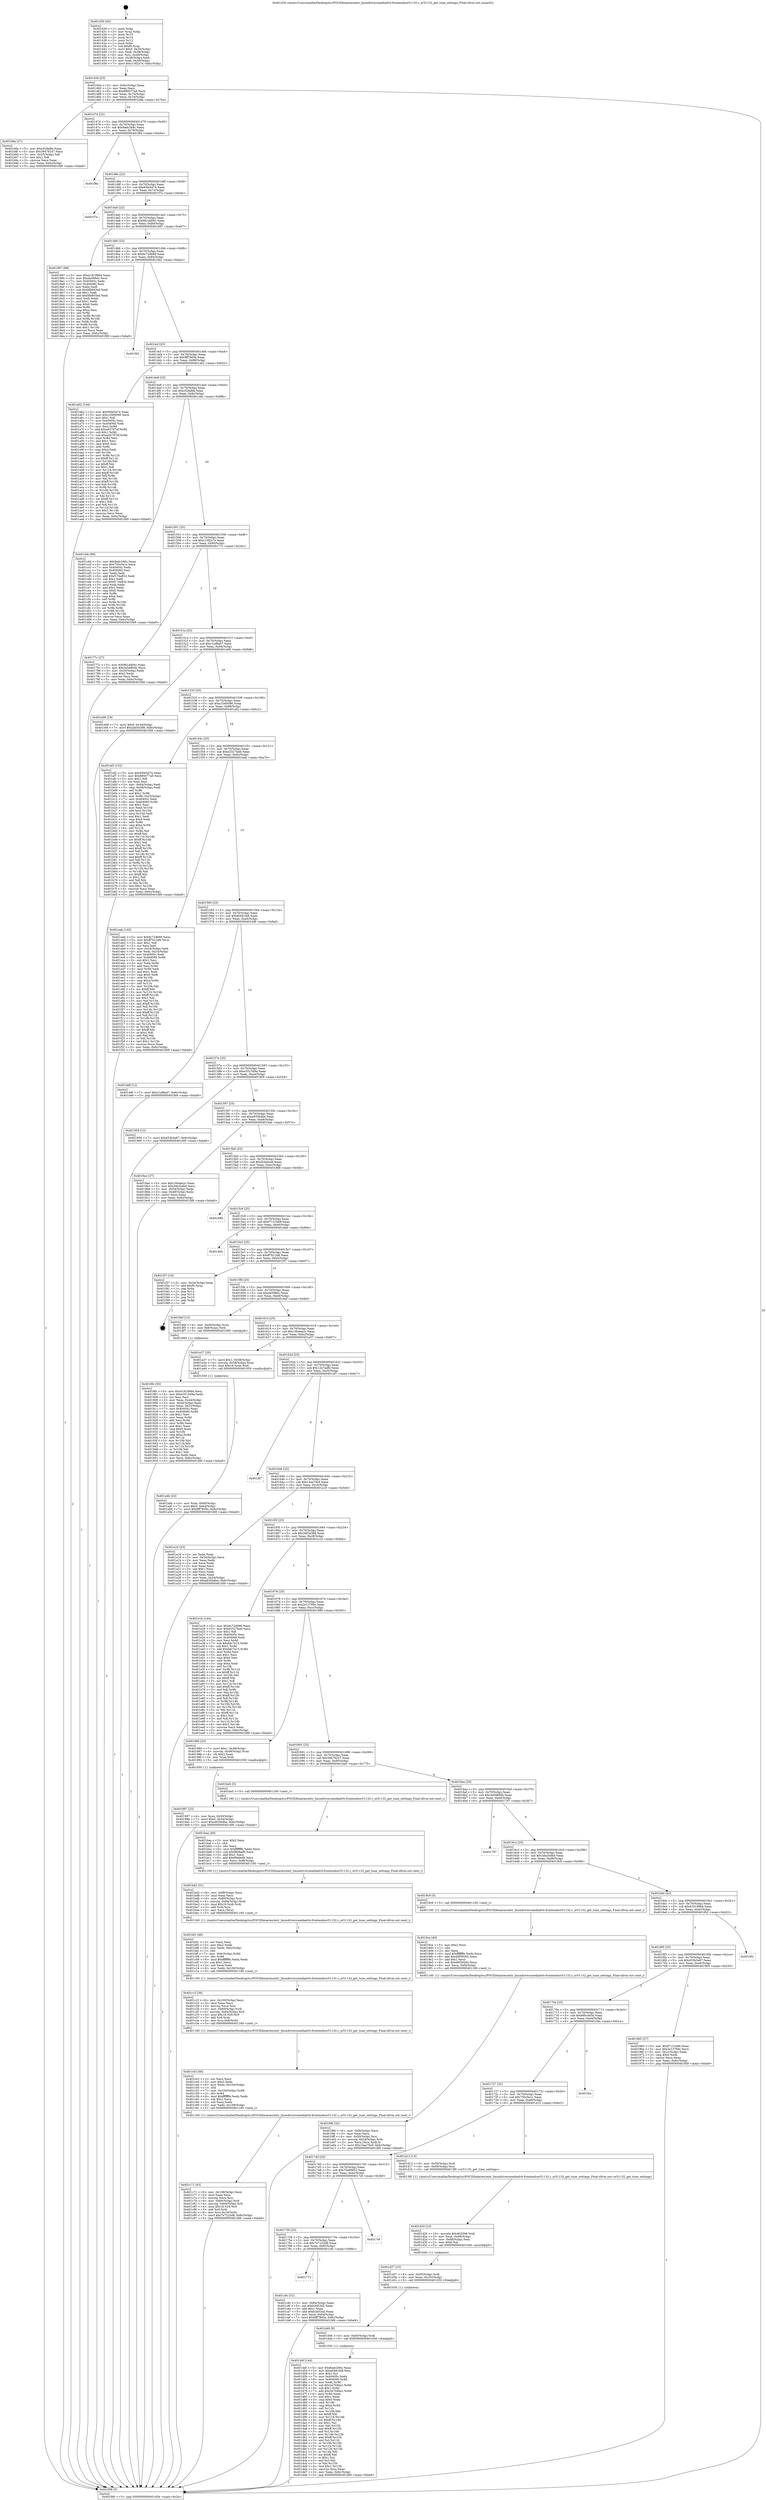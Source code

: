 digraph "0x401430" {
  label = "0x401430 (/mnt/c/Users/mathe/Desktop/tcc/POCII/binaries/extr_linuxdriversmediadvb-frontendsor51132.c_or51132_get_tune_settings_Final-ollvm.out::main(0))"
  labelloc = "t"
  node[shape=record]

  Entry [label="",width=0.3,height=0.3,shape=circle,fillcolor=black,style=filled]
  "0x40145d" [label="{
     0x40145d [23]\l
     | [instrs]\l
     &nbsp;&nbsp;0x40145d \<+3\>: mov -0x6c(%rbp),%eax\l
     &nbsp;&nbsp;0x401460 \<+2\>: mov %eax,%ecx\l
     &nbsp;&nbsp;0x401462 \<+6\>: sub $0x880077a9,%ecx\l
     &nbsp;&nbsp;0x401468 \<+3\>: mov %eax,-0x70(%rbp)\l
     &nbsp;&nbsp;0x40146b \<+3\>: mov %ecx,-0x74(%rbp)\l
     &nbsp;&nbsp;0x40146e \<+6\>: je 0000000000401b8a \<main+0x75a\>\l
  }"]
  "0x401b8a" [label="{
     0x401b8a [27]\l
     | [instrs]\l
     &nbsp;&nbsp;0x401b8a \<+5\>: mov $0xc02fa8fa,%eax\l
     &nbsp;&nbsp;0x401b8f \<+5\>: mov $0x39478247,%ecx\l
     &nbsp;&nbsp;0x401b94 \<+3\>: mov -0x25(%rbp),%dl\l
     &nbsp;&nbsp;0x401b97 \<+3\>: test $0x1,%dl\l
     &nbsp;&nbsp;0x401b9a \<+3\>: cmovne %ecx,%eax\l
     &nbsp;&nbsp;0x401b9d \<+3\>: mov %eax,-0x6c(%rbp)\l
     &nbsp;&nbsp;0x401ba0 \<+5\>: jmp 0000000000401fd9 \<main+0xba9\>\l
  }"]
  "0x401474" [label="{
     0x401474 [22]\l
     | [instrs]\l
     &nbsp;&nbsp;0x401474 \<+5\>: jmp 0000000000401479 \<main+0x49\>\l
     &nbsp;&nbsp;0x401479 \<+3\>: mov -0x70(%rbp),%eax\l
     &nbsp;&nbsp;0x40147c \<+5\>: sub $0x8adc266c,%eax\l
     &nbsp;&nbsp;0x401481 \<+3\>: mov %eax,-0x78(%rbp)\l
     &nbsp;&nbsp;0x401484 \<+6\>: je 0000000000401f8a \<main+0xb5a\>\l
  }"]
  Exit [label="",width=0.3,height=0.3,shape=circle,fillcolor=black,style=filled,peripheries=2]
  "0x401f8a" [label="{
     0x401f8a\l
  }", style=dashed]
  "0x40148a" [label="{
     0x40148a [22]\l
     | [instrs]\l
     &nbsp;&nbsp;0x40148a \<+5\>: jmp 000000000040148f \<main+0x5f\>\l
     &nbsp;&nbsp;0x40148f \<+3\>: mov -0x70(%rbp),%eax\l
     &nbsp;&nbsp;0x401492 \<+5\>: sub $0x95fe5d74,%eax\l
     &nbsp;&nbsp;0x401497 \<+3\>: mov %eax,-0x7c(%rbp)\l
     &nbsp;&nbsp;0x40149a \<+6\>: je 0000000000401f7e \<main+0xb4e\>\l
  }"]
  "0x401d4f" [label="{
     0x401d4f [144]\l
     | [instrs]\l
     &nbsp;&nbsp;0x401d4f \<+5\>: mov $0x8adc266c,%eax\l
     &nbsp;&nbsp;0x401d54 \<+5\>: mov $0xe0481fe8,%esi\l
     &nbsp;&nbsp;0x401d59 \<+2\>: mov $0x1,%cl\l
     &nbsp;&nbsp;0x401d5b \<+7\>: mov 0x40405c,%edx\l
     &nbsp;&nbsp;0x401d62 \<+8\>: mov 0x404060,%r8d\l
     &nbsp;&nbsp;0x401d6a \<+3\>: mov %edx,%r9d\l
     &nbsp;&nbsp;0x401d6d \<+7\>: sub $0x3a7046a1,%r9d\l
     &nbsp;&nbsp;0x401d74 \<+4\>: sub $0x1,%r9d\l
     &nbsp;&nbsp;0x401d78 \<+7\>: add $0x3a7046a1,%r9d\l
     &nbsp;&nbsp;0x401d7f \<+4\>: imul %r9d,%edx\l
     &nbsp;&nbsp;0x401d83 \<+3\>: and $0x1,%edx\l
     &nbsp;&nbsp;0x401d86 \<+3\>: cmp $0x0,%edx\l
     &nbsp;&nbsp;0x401d89 \<+4\>: sete %r10b\l
     &nbsp;&nbsp;0x401d8d \<+4\>: cmp $0xa,%r8d\l
     &nbsp;&nbsp;0x401d91 \<+4\>: setl %r11b\l
     &nbsp;&nbsp;0x401d95 \<+3\>: mov %r10b,%bl\l
     &nbsp;&nbsp;0x401d98 \<+3\>: xor $0xff,%bl\l
     &nbsp;&nbsp;0x401d9b \<+3\>: mov %r11b,%r14b\l
     &nbsp;&nbsp;0x401d9e \<+4\>: xor $0xff,%r14b\l
     &nbsp;&nbsp;0x401da2 \<+3\>: xor $0x1,%cl\l
     &nbsp;&nbsp;0x401da5 \<+3\>: mov %bl,%r15b\l
     &nbsp;&nbsp;0x401da8 \<+4\>: and $0xff,%r15b\l
     &nbsp;&nbsp;0x401dac \<+3\>: and %cl,%r10b\l
     &nbsp;&nbsp;0x401daf \<+3\>: mov %r14b,%r12b\l
     &nbsp;&nbsp;0x401db2 \<+4\>: and $0xff,%r12b\l
     &nbsp;&nbsp;0x401db6 \<+3\>: and %cl,%r11b\l
     &nbsp;&nbsp;0x401db9 \<+3\>: or %r10b,%r15b\l
     &nbsp;&nbsp;0x401dbc \<+3\>: or %r11b,%r12b\l
     &nbsp;&nbsp;0x401dbf \<+3\>: xor %r12b,%r15b\l
     &nbsp;&nbsp;0x401dc2 \<+3\>: or %r14b,%bl\l
     &nbsp;&nbsp;0x401dc5 \<+3\>: xor $0xff,%bl\l
     &nbsp;&nbsp;0x401dc8 \<+3\>: or $0x1,%cl\l
     &nbsp;&nbsp;0x401dcb \<+2\>: and %cl,%bl\l
     &nbsp;&nbsp;0x401dcd \<+3\>: or %bl,%r15b\l
     &nbsp;&nbsp;0x401dd0 \<+4\>: test $0x1,%r15b\l
     &nbsp;&nbsp;0x401dd4 \<+3\>: cmovne %esi,%eax\l
     &nbsp;&nbsp;0x401dd7 \<+3\>: mov %eax,-0x6c(%rbp)\l
     &nbsp;&nbsp;0x401dda \<+5\>: jmp 0000000000401fd9 \<main+0xba9\>\l
  }"]
  "0x401f7e" [label="{
     0x401f7e\l
  }", style=dashed]
  "0x4014a0" [label="{
     0x4014a0 [22]\l
     | [instrs]\l
     &nbsp;&nbsp;0x4014a0 \<+5\>: jmp 00000000004014a5 \<main+0x75\>\l
     &nbsp;&nbsp;0x4014a5 \<+3\>: mov -0x70(%rbp),%eax\l
     &nbsp;&nbsp;0x4014a8 \<+5\>: sub $0x981dd00c,%eax\l
     &nbsp;&nbsp;0x4014ad \<+3\>: mov %eax,-0x80(%rbp)\l
     &nbsp;&nbsp;0x4014b0 \<+6\>: je 0000000000401897 \<main+0x467\>\l
  }"]
  "0x401d46" [label="{
     0x401d46 [9]\l
     | [instrs]\l
     &nbsp;&nbsp;0x401d46 \<+4\>: mov -0x60(%rbp),%rdi\l
     &nbsp;&nbsp;0x401d4a \<+5\>: call 0000000000401030 \<free@plt\>\l
     | [calls]\l
     &nbsp;&nbsp;0x401030 \{1\} (unknown)\l
  }"]
  "0x401897" [label="{
     0x401897 [88]\l
     | [instrs]\l
     &nbsp;&nbsp;0x401897 \<+5\>: mov $0x419199d4,%eax\l
     &nbsp;&nbsp;0x40189c \<+5\>: mov $0xda598dc,%ecx\l
     &nbsp;&nbsp;0x4018a1 \<+7\>: mov 0x40405c,%edx\l
     &nbsp;&nbsp;0x4018a8 \<+7\>: mov 0x404060,%esi\l
     &nbsp;&nbsp;0x4018af \<+2\>: mov %edx,%edi\l
     &nbsp;&nbsp;0x4018b1 \<+6\>: sub $0xfdb603ad,%edi\l
     &nbsp;&nbsp;0x4018b7 \<+3\>: sub $0x1,%edi\l
     &nbsp;&nbsp;0x4018ba \<+6\>: add $0xfdb603ad,%edi\l
     &nbsp;&nbsp;0x4018c0 \<+3\>: imul %edi,%edx\l
     &nbsp;&nbsp;0x4018c3 \<+3\>: and $0x1,%edx\l
     &nbsp;&nbsp;0x4018c6 \<+3\>: cmp $0x0,%edx\l
     &nbsp;&nbsp;0x4018c9 \<+4\>: sete %r8b\l
     &nbsp;&nbsp;0x4018cd \<+3\>: cmp $0xa,%esi\l
     &nbsp;&nbsp;0x4018d0 \<+4\>: setl %r9b\l
     &nbsp;&nbsp;0x4018d4 \<+3\>: mov %r8b,%r10b\l
     &nbsp;&nbsp;0x4018d7 \<+3\>: and %r9b,%r10b\l
     &nbsp;&nbsp;0x4018da \<+3\>: xor %r9b,%r8b\l
     &nbsp;&nbsp;0x4018dd \<+3\>: or %r8b,%r10b\l
     &nbsp;&nbsp;0x4018e0 \<+4\>: test $0x1,%r10b\l
     &nbsp;&nbsp;0x4018e4 \<+3\>: cmovne %ecx,%eax\l
     &nbsp;&nbsp;0x4018e7 \<+3\>: mov %eax,-0x6c(%rbp)\l
     &nbsp;&nbsp;0x4018ea \<+5\>: jmp 0000000000401fd9 \<main+0xba9\>\l
  }"]
  "0x4014b6" [label="{
     0x4014b6 [25]\l
     | [instrs]\l
     &nbsp;&nbsp;0x4014b6 \<+5\>: jmp 00000000004014bb \<main+0x8b\>\l
     &nbsp;&nbsp;0x4014bb \<+3\>: mov -0x70(%rbp),%eax\l
     &nbsp;&nbsp;0x4014be \<+5\>: sub $0x9c72d668,%eax\l
     &nbsp;&nbsp;0x4014c3 \<+6\>: mov %eax,-0x84(%rbp)\l
     &nbsp;&nbsp;0x4014c9 \<+6\>: je 0000000000401fd2 \<main+0xba2\>\l
  }"]
  "0x401d37" [label="{
     0x401d37 [15]\l
     | [instrs]\l
     &nbsp;&nbsp;0x401d37 \<+4\>: mov -0x50(%rbp),%rdi\l
     &nbsp;&nbsp;0x401d3b \<+6\>: mov %eax,-0x10c(%rbp)\l
     &nbsp;&nbsp;0x401d41 \<+5\>: call 0000000000401030 \<free@plt\>\l
     | [calls]\l
     &nbsp;&nbsp;0x401030 \{1\} (unknown)\l
  }"]
  "0x401fd2" [label="{
     0x401fd2\l
  }", style=dashed]
  "0x4014cf" [label="{
     0x4014cf [25]\l
     | [instrs]\l
     &nbsp;&nbsp;0x4014cf \<+5\>: jmp 00000000004014d4 \<main+0xa4\>\l
     &nbsp;&nbsp;0x4014d4 \<+3\>: mov -0x70(%rbp),%eax\l
     &nbsp;&nbsp;0x4014d7 \<+5\>: sub $0x9ff7805e,%eax\l
     &nbsp;&nbsp;0x4014dc \<+6\>: mov %eax,-0x88(%rbp)\l
     &nbsp;&nbsp;0x4014e2 \<+6\>: je 0000000000401a62 \<main+0x632\>\l
  }"]
  "0x401d20" [label="{
     0x401d20 [23]\l
     | [instrs]\l
     &nbsp;&nbsp;0x401d20 \<+10\>: movabs $0x4020b6,%rdi\l
     &nbsp;&nbsp;0x401d2a \<+3\>: mov %eax,-0x68(%rbp)\l
     &nbsp;&nbsp;0x401d2d \<+3\>: mov -0x68(%rbp),%esi\l
     &nbsp;&nbsp;0x401d30 \<+2\>: mov $0x0,%al\l
     &nbsp;&nbsp;0x401d32 \<+5\>: call 0000000000401040 \<printf@plt\>\l
     | [calls]\l
     &nbsp;&nbsp;0x401040 \{1\} (unknown)\l
  }"]
  "0x401a62" [label="{
     0x401a62 [144]\l
     | [instrs]\l
     &nbsp;&nbsp;0x401a62 \<+5\>: mov $0x95fe5d74,%eax\l
     &nbsp;&nbsp;0x401a67 \<+5\>: mov $0xc3360090,%ecx\l
     &nbsp;&nbsp;0x401a6c \<+2\>: mov $0x1,%dl\l
     &nbsp;&nbsp;0x401a6e \<+7\>: mov 0x40405c,%esi\l
     &nbsp;&nbsp;0x401a75 \<+7\>: mov 0x404060,%edi\l
     &nbsp;&nbsp;0x401a7c \<+3\>: mov %esi,%r8d\l
     &nbsp;&nbsp;0x401a7f \<+7\>: add $0xa45797ef,%r8d\l
     &nbsp;&nbsp;0x401a86 \<+4\>: sub $0x1,%r8d\l
     &nbsp;&nbsp;0x401a8a \<+7\>: sub $0xa45797ef,%r8d\l
     &nbsp;&nbsp;0x401a91 \<+4\>: imul %r8d,%esi\l
     &nbsp;&nbsp;0x401a95 \<+3\>: and $0x1,%esi\l
     &nbsp;&nbsp;0x401a98 \<+3\>: cmp $0x0,%esi\l
     &nbsp;&nbsp;0x401a9b \<+4\>: sete %r9b\l
     &nbsp;&nbsp;0x401a9f \<+3\>: cmp $0xa,%edi\l
     &nbsp;&nbsp;0x401aa2 \<+4\>: setl %r10b\l
     &nbsp;&nbsp;0x401aa6 \<+3\>: mov %r9b,%r11b\l
     &nbsp;&nbsp;0x401aa9 \<+4\>: xor $0xff,%r11b\l
     &nbsp;&nbsp;0x401aad \<+3\>: mov %r10b,%bl\l
     &nbsp;&nbsp;0x401ab0 \<+3\>: xor $0xff,%bl\l
     &nbsp;&nbsp;0x401ab3 \<+3\>: xor $0x1,%dl\l
     &nbsp;&nbsp;0x401ab6 \<+3\>: mov %r11b,%r14b\l
     &nbsp;&nbsp;0x401ab9 \<+4\>: and $0xff,%r14b\l
     &nbsp;&nbsp;0x401abd \<+3\>: and %dl,%r9b\l
     &nbsp;&nbsp;0x401ac0 \<+3\>: mov %bl,%r15b\l
     &nbsp;&nbsp;0x401ac3 \<+4\>: and $0xff,%r15b\l
     &nbsp;&nbsp;0x401ac7 \<+3\>: and %dl,%r10b\l
     &nbsp;&nbsp;0x401aca \<+3\>: or %r9b,%r14b\l
     &nbsp;&nbsp;0x401acd \<+3\>: or %r10b,%r15b\l
     &nbsp;&nbsp;0x401ad0 \<+3\>: xor %r15b,%r14b\l
     &nbsp;&nbsp;0x401ad3 \<+3\>: or %bl,%r11b\l
     &nbsp;&nbsp;0x401ad6 \<+4\>: xor $0xff,%r11b\l
     &nbsp;&nbsp;0x401ada \<+3\>: or $0x1,%dl\l
     &nbsp;&nbsp;0x401add \<+3\>: and %dl,%r11b\l
     &nbsp;&nbsp;0x401ae0 \<+3\>: or %r11b,%r14b\l
     &nbsp;&nbsp;0x401ae3 \<+4\>: test $0x1,%r14b\l
     &nbsp;&nbsp;0x401ae7 \<+3\>: cmovne %ecx,%eax\l
     &nbsp;&nbsp;0x401aea \<+3\>: mov %eax,-0x6c(%rbp)\l
     &nbsp;&nbsp;0x401aed \<+5\>: jmp 0000000000401fd9 \<main+0xba9\>\l
  }"]
  "0x4014e8" [label="{
     0x4014e8 [25]\l
     | [instrs]\l
     &nbsp;&nbsp;0x4014e8 \<+5\>: jmp 00000000004014ed \<main+0xbd\>\l
     &nbsp;&nbsp;0x4014ed \<+3\>: mov -0x70(%rbp),%eax\l
     &nbsp;&nbsp;0x4014f0 \<+5\>: sub $0xc02fa8fa,%eax\l
     &nbsp;&nbsp;0x4014f5 \<+6\>: mov %eax,-0x8c(%rbp)\l
     &nbsp;&nbsp;0x4014fb \<+6\>: je 0000000000401cbb \<main+0x88b\>\l
  }"]
  "0x401772" [label="{
     0x401772\l
  }", style=dashed]
  "0x401cbb" [label="{
     0x401cbb [88]\l
     | [instrs]\l
     &nbsp;&nbsp;0x401cbb \<+5\>: mov $0x8adc266c,%eax\l
     &nbsp;&nbsp;0x401cc0 \<+5\>: mov $0x750c0a1c,%ecx\l
     &nbsp;&nbsp;0x401cc5 \<+7\>: mov 0x40405c,%edx\l
     &nbsp;&nbsp;0x401ccc \<+7\>: mov 0x404060,%esi\l
     &nbsp;&nbsp;0x401cd3 \<+2\>: mov %edx,%edi\l
     &nbsp;&nbsp;0x401cd5 \<+6\>: add $0xf174a832,%edi\l
     &nbsp;&nbsp;0x401cdb \<+3\>: sub $0x1,%edi\l
     &nbsp;&nbsp;0x401cde \<+6\>: sub $0xf174a832,%edi\l
     &nbsp;&nbsp;0x401ce4 \<+3\>: imul %edi,%edx\l
     &nbsp;&nbsp;0x401ce7 \<+3\>: and $0x1,%edx\l
     &nbsp;&nbsp;0x401cea \<+3\>: cmp $0x0,%edx\l
     &nbsp;&nbsp;0x401ced \<+4\>: sete %r8b\l
     &nbsp;&nbsp;0x401cf1 \<+3\>: cmp $0xa,%esi\l
     &nbsp;&nbsp;0x401cf4 \<+4\>: setl %r9b\l
     &nbsp;&nbsp;0x401cf8 \<+3\>: mov %r8b,%r10b\l
     &nbsp;&nbsp;0x401cfb \<+3\>: and %r9b,%r10b\l
     &nbsp;&nbsp;0x401cfe \<+3\>: xor %r9b,%r8b\l
     &nbsp;&nbsp;0x401d01 \<+3\>: or %r8b,%r10b\l
     &nbsp;&nbsp;0x401d04 \<+4\>: test $0x1,%r10b\l
     &nbsp;&nbsp;0x401d08 \<+3\>: cmovne %ecx,%eax\l
     &nbsp;&nbsp;0x401d0b \<+3\>: mov %eax,-0x6c(%rbp)\l
     &nbsp;&nbsp;0x401d0e \<+5\>: jmp 0000000000401fd9 \<main+0xba9\>\l
  }"]
  "0x401501" [label="{
     0x401501 [25]\l
     | [instrs]\l
     &nbsp;&nbsp;0x401501 \<+5\>: jmp 0000000000401506 \<main+0xd6\>\l
     &nbsp;&nbsp;0x401506 \<+3\>: mov -0x70(%rbp),%eax\l
     &nbsp;&nbsp;0x401509 \<+5\>: sub $0xc10f2a7e,%eax\l
     &nbsp;&nbsp;0x40150e \<+6\>: mov %eax,-0x90(%rbp)\l
     &nbsp;&nbsp;0x401514 \<+6\>: je 000000000040177c \<main+0x34c\>\l
  }"]
  "0x401c9c" [label="{
     0x401c9c [31]\l
     | [instrs]\l
     &nbsp;&nbsp;0x401c9c \<+3\>: mov -0x64(%rbp),%eax\l
     &nbsp;&nbsp;0x401c9f \<+5\>: sub $0xb3d53d2,%eax\l
     &nbsp;&nbsp;0x401ca4 \<+3\>: add $0x1,%eax\l
     &nbsp;&nbsp;0x401ca7 \<+5\>: add $0xb3d53d2,%eax\l
     &nbsp;&nbsp;0x401cac \<+3\>: mov %eax,-0x64(%rbp)\l
     &nbsp;&nbsp;0x401caf \<+7\>: movl $0x9ff7805e,-0x6c(%rbp)\l
     &nbsp;&nbsp;0x401cb6 \<+5\>: jmp 0000000000401fd9 \<main+0xba9\>\l
  }"]
  "0x40177c" [label="{
     0x40177c [27]\l
     | [instrs]\l
     &nbsp;&nbsp;0x40177c \<+5\>: mov $0x981dd00c,%eax\l
     &nbsp;&nbsp;0x401781 \<+5\>: mov $0x3a54864b,%ecx\l
     &nbsp;&nbsp;0x401786 \<+3\>: mov -0x30(%rbp),%edx\l
     &nbsp;&nbsp;0x401789 \<+3\>: cmp $0x2,%edx\l
     &nbsp;&nbsp;0x40178c \<+3\>: cmovne %ecx,%eax\l
     &nbsp;&nbsp;0x40178f \<+3\>: mov %eax,-0x6c(%rbp)\l
     &nbsp;&nbsp;0x401792 \<+5\>: jmp 0000000000401fd9 \<main+0xba9\>\l
  }"]
  "0x40151a" [label="{
     0x40151a [25]\l
     | [instrs]\l
     &nbsp;&nbsp;0x40151a \<+5\>: jmp 000000000040151f \<main+0xef\>\l
     &nbsp;&nbsp;0x40151f \<+3\>: mov -0x70(%rbp),%eax\l
     &nbsp;&nbsp;0x401522 \<+5\>: sub $0xc1af8ad7,%eax\l
     &nbsp;&nbsp;0x401527 \<+6\>: mov %eax,-0x94(%rbp)\l
     &nbsp;&nbsp;0x40152d \<+6\>: je 0000000000401e08 \<main+0x9d8\>\l
  }"]
  "0x401fd9" [label="{
     0x401fd9 [5]\l
     | [instrs]\l
     &nbsp;&nbsp;0x401fd9 \<+5\>: jmp 000000000040145d \<main+0x2d\>\l
  }"]
  "0x401430" [label="{
     0x401430 [45]\l
     | [instrs]\l
     &nbsp;&nbsp;0x401430 \<+1\>: push %rbp\l
     &nbsp;&nbsp;0x401431 \<+3\>: mov %rsp,%rbp\l
     &nbsp;&nbsp;0x401434 \<+2\>: push %r15\l
     &nbsp;&nbsp;0x401436 \<+2\>: push %r14\l
     &nbsp;&nbsp;0x401438 \<+2\>: push %r12\l
     &nbsp;&nbsp;0x40143a \<+1\>: push %rbx\l
     &nbsp;&nbsp;0x40143b \<+7\>: sub $0xf0,%rsp\l
     &nbsp;&nbsp;0x401442 \<+7\>: movl $0x0,-0x34(%rbp)\l
     &nbsp;&nbsp;0x401449 \<+3\>: mov %edi,-0x38(%rbp)\l
     &nbsp;&nbsp;0x40144c \<+4\>: mov %rsi,-0x40(%rbp)\l
     &nbsp;&nbsp;0x401450 \<+3\>: mov -0x38(%rbp),%edi\l
     &nbsp;&nbsp;0x401453 \<+3\>: mov %edi,-0x30(%rbp)\l
     &nbsp;&nbsp;0x401456 \<+7\>: movl $0xc10f2a7e,-0x6c(%rbp)\l
  }"]
  "0x401759" [label="{
     0x401759 [25]\l
     | [instrs]\l
     &nbsp;&nbsp;0x401759 \<+5\>: jmp 000000000040175e \<main+0x32e\>\l
     &nbsp;&nbsp;0x40175e \<+3\>: mov -0x70(%rbp),%eax\l
     &nbsp;&nbsp;0x401761 \<+5\>: sub $0x7e7223d8,%eax\l
     &nbsp;&nbsp;0x401766 \<+6\>: mov %eax,-0xf0(%rbp)\l
     &nbsp;&nbsp;0x40176c \<+6\>: je 0000000000401c9c \<main+0x86c\>\l
  }"]
  "0x401e08" [label="{
     0x401e08 [19]\l
     | [instrs]\l
     &nbsp;&nbsp;0x401e08 \<+7\>: movl $0x0,-0x34(%rbp)\l
     &nbsp;&nbsp;0x401e0f \<+7\>: movl $0x2bf34388,-0x6c(%rbp)\l
     &nbsp;&nbsp;0x401e16 \<+5\>: jmp 0000000000401fd9 \<main+0xba9\>\l
  }"]
  "0x401533" [label="{
     0x401533 [25]\l
     | [instrs]\l
     &nbsp;&nbsp;0x401533 \<+5\>: jmp 0000000000401538 \<main+0x108\>\l
     &nbsp;&nbsp;0x401538 \<+3\>: mov -0x70(%rbp),%eax\l
     &nbsp;&nbsp;0x40153b \<+5\>: sub $0xc3360090,%eax\l
     &nbsp;&nbsp;0x401540 \<+6\>: mov %eax,-0x98(%rbp)\l
     &nbsp;&nbsp;0x401546 \<+6\>: je 0000000000401af2 \<main+0x6c2\>\l
  }"]
  "0x4017ef" [label="{
     0x4017ef\l
  }", style=dashed]
  "0x401af2" [label="{
     0x401af2 [152]\l
     | [instrs]\l
     &nbsp;&nbsp;0x401af2 \<+5\>: mov $0x95fe5d74,%eax\l
     &nbsp;&nbsp;0x401af7 \<+5\>: mov $0x880077a9,%ecx\l
     &nbsp;&nbsp;0x401afc \<+2\>: mov $0x1,%dl\l
     &nbsp;&nbsp;0x401afe \<+2\>: xor %esi,%esi\l
     &nbsp;&nbsp;0x401b00 \<+3\>: mov -0x64(%rbp),%edi\l
     &nbsp;&nbsp;0x401b03 \<+3\>: cmp -0x58(%rbp),%edi\l
     &nbsp;&nbsp;0x401b06 \<+4\>: setl %r8b\l
     &nbsp;&nbsp;0x401b0a \<+4\>: and $0x1,%r8b\l
     &nbsp;&nbsp;0x401b0e \<+4\>: mov %r8b,-0x25(%rbp)\l
     &nbsp;&nbsp;0x401b12 \<+7\>: mov 0x40405c,%edi\l
     &nbsp;&nbsp;0x401b19 \<+8\>: mov 0x404060,%r9d\l
     &nbsp;&nbsp;0x401b21 \<+3\>: sub $0x1,%esi\l
     &nbsp;&nbsp;0x401b24 \<+3\>: mov %edi,%r10d\l
     &nbsp;&nbsp;0x401b27 \<+3\>: add %esi,%r10d\l
     &nbsp;&nbsp;0x401b2a \<+4\>: imul %r10d,%edi\l
     &nbsp;&nbsp;0x401b2e \<+3\>: and $0x1,%edi\l
     &nbsp;&nbsp;0x401b31 \<+3\>: cmp $0x0,%edi\l
     &nbsp;&nbsp;0x401b34 \<+4\>: sete %r8b\l
     &nbsp;&nbsp;0x401b38 \<+4\>: cmp $0xa,%r9d\l
     &nbsp;&nbsp;0x401b3c \<+4\>: setl %r11b\l
     &nbsp;&nbsp;0x401b40 \<+3\>: mov %r8b,%bl\l
     &nbsp;&nbsp;0x401b43 \<+3\>: xor $0xff,%bl\l
     &nbsp;&nbsp;0x401b46 \<+3\>: mov %r11b,%r14b\l
     &nbsp;&nbsp;0x401b49 \<+4\>: xor $0xff,%r14b\l
     &nbsp;&nbsp;0x401b4d \<+3\>: xor $0x1,%dl\l
     &nbsp;&nbsp;0x401b50 \<+3\>: mov %bl,%r15b\l
     &nbsp;&nbsp;0x401b53 \<+4\>: and $0xff,%r15b\l
     &nbsp;&nbsp;0x401b57 \<+3\>: and %dl,%r8b\l
     &nbsp;&nbsp;0x401b5a \<+3\>: mov %r14b,%r12b\l
     &nbsp;&nbsp;0x401b5d \<+4\>: and $0xff,%r12b\l
     &nbsp;&nbsp;0x401b61 \<+3\>: and %dl,%r11b\l
     &nbsp;&nbsp;0x401b64 \<+3\>: or %r8b,%r15b\l
     &nbsp;&nbsp;0x401b67 \<+3\>: or %r11b,%r12b\l
     &nbsp;&nbsp;0x401b6a \<+3\>: xor %r12b,%r15b\l
     &nbsp;&nbsp;0x401b6d \<+3\>: or %r14b,%bl\l
     &nbsp;&nbsp;0x401b70 \<+3\>: xor $0xff,%bl\l
     &nbsp;&nbsp;0x401b73 \<+3\>: or $0x1,%dl\l
     &nbsp;&nbsp;0x401b76 \<+2\>: and %dl,%bl\l
     &nbsp;&nbsp;0x401b78 \<+3\>: or %bl,%r15b\l
     &nbsp;&nbsp;0x401b7b \<+4\>: test $0x1,%r15b\l
     &nbsp;&nbsp;0x401b7f \<+3\>: cmovne %ecx,%eax\l
     &nbsp;&nbsp;0x401b82 \<+3\>: mov %eax,-0x6c(%rbp)\l
     &nbsp;&nbsp;0x401b85 \<+5\>: jmp 0000000000401fd9 \<main+0xba9\>\l
  }"]
  "0x40154c" [label="{
     0x40154c [25]\l
     | [instrs]\l
     &nbsp;&nbsp;0x40154c \<+5\>: jmp 0000000000401551 \<main+0x121\>\l
     &nbsp;&nbsp;0x401551 \<+3\>: mov -0x70(%rbp),%eax\l
     &nbsp;&nbsp;0x401554 \<+5\>: sub $0xd2527bdd,%eax\l
     &nbsp;&nbsp;0x401559 \<+6\>: mov %eax,-0x9c(%rbp)\l
     &nbsp;&nbsp;0x40155f \<+6\>: je 0000000000401eab \<main+0xa7b\>\l
  }"]
  "0x401740" [label="{
     0x401740 [25]\l
     | [instrs]\l
     &nbsp;&nbsp;0x401740 \<+5\>: jmp 0000000000401745 \<main+0x315\>\l
     &nbsp;&nbsp;0x401745 \<+3\>: mov -0x70(%rbp),%eax\l
     &nbsp;&nbsp;0x401748 \<+5\>: sub $0x75a90052,%eax\l
     &nbsp;&nbsp;0x40174d \<+6\>: mov %eax,-0xec(%rbp)\l
     &nbsp;&nbsp;0x401753 \<+6\>: je 00000000004017ef \<main+0x3bf\>\l
  }"]
  "0x401eab" [label="{
     0x401eab [140]\l
     | [instrs]\l
     &nbsp;&nbsp;0x401eab \<+5\>: mov $0x9c72d668,%eax\l
     &nbsp;&nbsp;0x401eb0 \<+5\>: mov $0xff7b12d8,%ecx\l
     &nbsp;&nbsp;0x401eb5 \<+2\>: mov $0x1,%dl\l
     &nbsp;&nbsp;0x401eb7 \<+2\>: xor %esi,%esi\l
     &nbsp;&nbsp;0x401eb9 \<+3\>: mov -0x34(%rbp),%edi\l
     &nbsp;&nbsp;0x401ebc \<+3\>: mov %edi,-0x24(%rbp)\l
     &nbsp;&nbsp;0x401ebf \<+7\>: mov 0x40405c,%edi\l
     &nbsp;&nbsp;0x401ec6 \<+8\>: mov 0x404060,%r8d\l
     &nbsp;&nbsp;0x401ece \<+3\>: sub $0x1,%esi\l
     &nbsp;&nbsp;0x401ed1 \<+3\>: mov %edi,%r9d\l
     &nbsp;&nbsp;0x401ed4 \<+3\>: add %esi,%r9d\l
     &nbsp;&nbsp;0x401ed7 \<+4\>: imul %r9d,%edi\l
     &nbsp;&nbsp;0x401edb \<+3\>: and $0x1,%edi\l
     &nbsp;&nbsp;0x401ede \<+3\>: cmp $0x0,%edi\l
     &nbsp;&nbsp;0x401ee1 \<+4\>: sete %r10b\l
     &nbsp;&nbsp;0x401ee5 \<+4\>: cmp $0xa,%r8d\l
     &nbsp;&nbsp;0x401ee9 \<+4\>: setl %r11b\l
     &nbsp;&nbsp;0x401eed \<+3\>: mov %r10b,%bl\l
     &nbsp;&nbsp;0x401ef0 \<+3\>: xor $0xff,%bl\l
     &nbsp;&nbsp;0x401ef3 \<+3\>: mov %r11b,%r14b\l
     &nbsp;&nbsp;0x401ef6 \<+4\>: xor $0xff,%r14b\l
     &nbsp;&nbsp;0x401efa \<+3\>: xor $0x1,%dl\l
     &nbsp;&nbsp;0x401efd \<+3\>: mov %bl,%r15b\l
     &nbsp;&nbsp;0x401f00 \<+4\>: and $0xff,%r15b\l
     &nbsp;&nbsp;0x401f04 \<+3\>: and %dl,%r10b\l
     &nbsp;&nbsp;0x401f07 \<+3\>: mov %r14b,%r12b\l
     &nbsp;&nbsp;0x401f0a \<+4\>: and $0xff,%r12b\l
     &nbsp;&nbsp;0x401f0e \<+3\>: and %dl,%r11b\l
     &nbsp;&nbsp;0x401f11 \<+3\>: or %r10b,%r15b\l
     &nbsp;&nbsp;0x401f14 \<+3\>: or %r11b,%r12b\l
     &nbsp;&nbsp;0x401f17 \<+3\>: xor %r12b,%r15b\l
     &nbsp;&nbsp;0x401f1a \<+3\>: or %r14b,%bl\l
     &nbsp;&nbsp;0x401f1d \<+3\>: xor $0xff,%bl\l
     &nbsp;&nbsp;0x401f20 \<+3\>: or $0x1,%dl\l
     &nbsp;&nbsp;0x401f23 \<+2\>: and %dl,%bl\l
     &nbsp;&nbsp;0x401f25 \<+3\>: or %bl,%r15b\l
     &nbsp;&nbsp;0x401f28 \<+4\>: test $0x1,%r15b\l
     &nbsp;&nbsp;0x401f2c \<+3\>: cmovne %ecx,%eax\l
     &nbsp;&nbsp;0x401f2f \<+3\>: mov %eax,-0x6c(%rbp)\l
     &nbsp;&nbsp;0x401f32 \<+5\>: jmp 0000000000401fd9 \<main+0xba9\>\l
  }"]
  "0x401565" [label="{
     0x401565 [25]\l
     | [instrs]\l
     &nbsp;&nbsp;0x401565 \<+5\>: jmp 000000000040156a \<main+0x13a\>\l
     &nbsp;&nbsp;0x40156a \<+3\>: mov -0x70(%rbp),%eax\l
     &nbsp;&nbsp;0x40156d \<+5\>: sub $0xe0481fe8,%eax\l
     &nbsp;&nbsp;0x401572 \<+6\>: mov %eax,-0xa0(%rbp)\l
     &nbsp;&nbsp;0x401578 \<+6\>: je 0000000000401ddf \<main+0x9af\>\l
  }"]
  "0x401d13" [label="{
     0x401d13 [13]\l
     | [instrs]\l
     &nbsp;&nbsp;0x401d13 \<+4\>: mov -0x50(%rbp),%rdi\l
     &nbsp;&nbsp;0x401d17 \<+4\>: mov -0x60(%rbp),%rsi\l
     &nbsp;&nbsp;0x401d1b \<+5\>: call 00000000004013f0 \<or51132_get_tune_settings\>\l
     | [calls]\l
     &nbsp;&nbsp;0x4013f0 \{1\} (/mnt/c/Users/mathe/Desktop/tcc/POCII/binaries/extr_linuxdriversmediadvb-frontendsor51132.c_or51132_get_tune_settings_Final-ollvm.out::or51132_get_tune_settings)\l
  }"]
  "0x401ddf" [label="{
     0x401ddf [12]\l
     | [instrs]\l
     &nbsp;&nbsp;0x401ddf \<+7\>: movl $0xc1af8ad7,-0x6c(%rbp)\l
     &nbsp;&nbsp;0x401de6 \<+5\>: jmp 0000000000401fd9 \<main+0xba9\>\l
  }"]
  "0x40157e" [label="{
     0x40157e [25]\l
     | [instrs]\l
     &nbsp;&nbsp;0x40157e \<+5\>: jmp 0000000000401583 \<main+0x153\>\l
     &nbsp;&nbsp;0x401583 \<+3\>: mov -0x70(%rbp),%eax\l
     &nbsp;&nbsp;0x401586 \<+5\>: sub $0xe351549a,%eax\l
     &nbsp;&nbsp;0x40158b \<+6\>: mov %eax,-0xa4(%rbp)\l
     &nbsp;&nbsp;0x401591 \<+6\>: je 0000000000401959 \<main+0x529\>\l
  }"]
  "0x401727" [label="{
     0x401727 [25]\l
     | [instrs]\l
     &nbsp;&nbsp;0x401727 \<+5\>: jmp 000000000040172c \<main+0x2fc\>\l
     &nbsp;&nbsp;0x40172c \<+3\>: mov -0x70(%rbp),%eax\l
     &nbsp;&nbsp;0x40172f \<+5\>: sub $0x750c0a1c,%eax\l
     &nbsp;&nbsp;0x401734 \<+6\>: mov %eax,-0xe8(%rbp)\l
     &nbsp;&nbsp;0x40173a \<+6\>: je 0000000000401d13 \<main+0x8e3\>\l
  }"]
  "0x401959" [label="{
     0x401959 [12]\l
     | [instrs]\l
     &nbsp;&nbsp;0x401959 \<+7\>: movl $0x453b3a87,-0x6c(%rbp)\l
     &nbsp;&nbsp;0x401960 \<+5\>: jmp 0000000000401fd9 \<main+0xba9\>\l
  }"]
  "0x401597" [label="{
     0x401597 [25]\l
     | [instrs]\l
     &nbsp;&nbsp;0x401597 \<+5\>: jmp 000000000040159c \<main+0x16c\>\l
     &nbsp;&nbsp;0x40159c \<+3\>: mov -0x70(%rbp),%eax\l
     &nbsp;&nbsp;0x40159f \<+5\>: sub $0xe835b4be,%eax\l
     &nbsp;&nbsp;0x4015a4 \<+6\>: mov %eax,-0xa8(%rbp)\l
     &nbsp;&nbsp;0x4015aa \<+6\>: je 00000000004019ae \<main+0x57e\>\l
  }"]
  "0x401f4a" [label="{
     0x401f4a\l
  }", style=dashed]
  "0x4019ae" [label="{
     0x4019ae [27]\l
     | [instrs]\l
     &nbsp;&nbsp;0x4019ae \<+5\>: mov $0x10b4ea2c,%eax\l
     &nbsp;&nbsp;0x4019b3 \<+5\>: mov $0x3de2b4bd,%ecx\l
     &nbsp;&nbsp;0x4019b8 \<+3\>: mov -0x54(%rbp),%edx\l
     &nbsp;&nbsp;0x4019bb \<+3\>: cmp -0x48(%rbp),%edx\l
     &nbsp;&nbsp;0x4019be \<+3\>: cmovl %ecx,%eax\l
     &nbsp;&nbsp;0x4019c1 \<+3\>: mov %eax,-0x6c(%rbp)\l
     &nbsp;&nbsp;0x4019c4 \<+5\>: jmp 0000000000401fd9 \<main+0xba9\>\l
  }"]
  "0x4015b0" [label="{
     0x4015b0 [25]\l
     | [instrs]\l
     &nbsp;&nbsp;0x4015b0 \<+5\>: jmp 00000000004015b5 \<main+0x185\>\l
     &nbsp;&nbsp;0x4015b5 \<+3\>: mov -0x70(%rbp),%eax\l
     &nbsp;&nbsp;0x4015b8 \<+5\>: sub $0xf2da0ca6,%eax\l
     &nbsp;&nbsp;0x4015bd \<+6\>: mov %eax,-0xac(%rbp)\l
     &nbsp;&nbsp;0x4015c3 \<+6\>: je 000000000040188b \<main+0x45b\>\l
  }"]
  "0x401c71" [label="{
     0x401c71 [43]\l
     | [instrs]\l
     &nbsp;&nbsp;0x401c71 \<+6\>: mov -0x108(%rbp),%ecx\l
     &nbsp;&nbsp;0x401c77 \<+3\>: imul %eax,%ecx\l
     &nbsp;&nbsp;0x401c7a \<+3\>: movslq %ecx,%rsi\l
     &nbsp;&nbsp;0x401c7d \<+4\>: mov -0x60(%rbp),%rdi\l
     &nbsp;&nbsp;0x401c81 \<+4\>: movslq -0x64(%rbp),%r9\l
     &nbsp;&nbsp;0x401c85 \<+4\>: imul $0x18,%r9,%r9\l
     &nbsp;&nbsp;0x401c89 \<+3\>: add %r9,%rdi\l
     &nbsp;&nbsp;0x401c8c \<+4\>: mov %rsi,0x10(%rdi)\l
     &nbsp;&nbsp;0x401c90 \<+7\>: movl $0x7e7223d8,-0x6c(%rbp)\l
     &nbsp;&nbsp;0x401c97 \<+5\>: jmp 0000000000401fd9 \<main+0xba9\>\l
  }"]
  "0x40188b" [label="{
     0x40188b\l
  }", style=dashed]
  "0x4015c9" [label="{
     0x4015c9 [25]\l
     | [instrs]\l
     &nbsp;&nbsp;0x4015c9 \<+5\>: jmp 00000000004015ce \<main+0x19e\>\l
     &nbsp;&nbsp;0x4015ce \<+3\>: mov -0x70(%rbp),%eax\l
     &nbsp;&nbsp;0x4015d1 \<+5\>: sub $0xf7131b68,%eax\l
     &nbsp;&nbsp;0x4015d6 \<+6\>: mov %eax,-0xb0(%rbp)\l
     &nbsp;&nbsp;0x4015dc \<+6\>: je 0000000000401deb \<main+0x9bb\>\l
  }"]
  "0x401c43" [label="{
     0x401c43 [46]\l
     | [instrs]\l
     &nbsp;&nbsp;0x401c43 \<+2\>: xor %ecx,%ecx\l
     &nbsp;&nbsp;0x401c45 \<+5\>: mov $0x2,%edx\l
     &nbsp;&nbsp;0x401c4a \<+6\>: mov %edx,-0x104(%rbp)\l
     &nbsp;&nbsp;0x401c50 \<+1\>: cltd\l
     &nbsp;&nbsp;0x401c51 \<+7\>: mov -0x104(%rbp),%r8d\l
     &nbsp;&nbsp;0x401c58 \<+3\>: idiv %r8d\l
     &nbsp;&nbsp;0x401c5b \<+6\>: imul $0xfffffffe,%edx,%edx\l
     &nbsp;&nbsp;0x401c61 \<+3\>: sub $0x1,%ecx\l
     &nbsp;&nbsp;0x401c64 \<+2\>: sub %ecx,%edx\l
     &nbsp;&nbsp;0x401c66 \<+6\>: mov %edx,-0x108(%rbp)\l
     &nbsp;&nbsp;0x401c6c \<+5\>: call 0000000000401160 \<next_i\>\l
     | [calls]\l
     &nbsp;&nbsp;0x401160 \{1\} (/mnt/c/Users/mathe/Desktop/tcc/POCII/binaries/extr_linuxdriversmediadvb-frontendsor51132.c_or51132_get_tune_settings_Final-ollvm.out::next_i)\l
  }"]
  "0x401deb" [label="{
     0x401deb\l
  }", style=dashed]
  "0x4015e2" [label="{
     0x4015e2 [25]\l
     | [instrs]\l
     &nbsp;&nbsp;0x4015e2 \<+5\>: jmp 00000000004015e7 \<main+0x1b7\>\l
     &nbsp;&nbsp;0x4015e7 \<+3\>: mov -0x70(%rbp),%eax\l
     &nbsp;&nbsp;0x4015ea \<+5\>: sub $0xff7b12d8,%eax\l
     &nbsp;&nbsp;0x4015ef \<+6\>: mov %eax,-0xb4(%rbp)\l
     &nbsp;&nbsp;0x4015f5 \<+6\>: je 0000000000401f37 \<main+0xb07\>\l
  }"]
  "0x401c1f" [label="{
     0x401c1f [36]\l
     | [instrs]\l
     &nbsp;&nbsp;0x401c1f \<+6\>: mov -0x100(%rbp),%ecx\l
     &nbsp;&nbsp;0x401c25 \<+3\>: imul %eax,%ecx\l
     &nbsp;&nbsp;0x401c28 \<+3\>: movslq %ecx,%rsi\l
     &nbsp;&nbsp;0x401c2b \<+4\>: mov -0x60(%rbp),%rdi\l
     &nbsp;&nbsp;0x401c2f \<+4\>: movslq -0x64(%rbp),%r9\l
     &nbsp;&nbsp;0x401c33 \<+4\>: imul $0x18,%r9,%r9\l
     &nbsp;&nbsp;0x401c37 \<+3\>: add %r9,%rdi\l
     &nbsp;&nbsp;0x401c3a \<+4\>: mov %rsi,0x8(%rdi)\l
     &nbsp;&nbsp;0x401c3e \<+5\>: call 0000000000401160 \<next_i\>\l
     | [calls]\l
     &nbsp;&nbsp;0x401160 \{1\} (/mnt/c/Users/mathe/Desktop/tcc/POCII/binaries/extr_linuxdriversmediadvb-frontendsor51132.c_or51132_get_tune_settings_Final-ollvm.out::next_i)\l
  }"]
  "0x401f37" [label="{
     0x401f37 [19]\l
     | [instrs]\l
     &nbsp;&nbsp;0x401f37 \<+3\>: mov -0x24(%rbp),%eax\l
     &nbsp;&nbsp;0x401f3a \<+7\>: add $0xf0,%rsp\l
     &nbsp;&nbsp;0x401f41 \<+1\>: pop %rbx\l
     &nbsp;&nbsp;0x401f42 \<+2\>: pop %r12\l
     &nbsp;&nbsp;0x401f44 \<+2\>: pop %r14\l
     &nbsp;&nbsp;0x401f46 \<+2\>: pop %r15\l
     &nbsp;&nbsp;0x401f48 \<+1\>: pop %rbp\l
     &nbsp;&nbsp;0x401f49 \<+1\>: ret\l
  }"]
  "0x4015fb" [label="{
     0x4015fb [25]\l
     | [instrs]\l
     &nbsp;&nbsp;0x4015fb \<+5\>: jmp 0000000000401600 \<main+0x1d0\>\l
     &nbsp;&nbsp;0x401600 \<+3\>: mov -0x70(%rbp),%eax\l
     &nbsp;&nbsp;0x401603 \<+5\>: sub $0xda598dc,%eax\l
     &nbsp;&nbsp;0x401608 \<+6\>: mov %eax,-0xb8(%rbp)\l
     &nbsp;&nbsp;0x40160e \<+6\>: je 00000000004018ef \<main+0x4bf\>\l
  }"]
  "0x401bf1" [label="{
     0x401bf1 [46]\l
     | [instrs]\l
     &nbsp;&nbsp;0x401bf1 \<+2\>: xor %ecx,%ecx\l
     &nbsp;&nbsp;0x401bf3 \<+5\>: mov $0x2,%edx\l
     &nbsp;&nbsp;0x401bf8 \<+6\>: mov %edx,-0xfc(%rbp)\l
     &nbsp;&nbsp;0x401bfe \<+1\>: cltd\l
     &nbsp;&nbsp;0x401bff \<+7\>: mov -0xfc(%rbp),%r8d\l
     &nbsp;&nbsp;0x401c06 \<+3\>: idiv %r8d\l
     &nbsp;&nbsp;0x401c09 \<+6\>: imul $0xfffffffe,%edx,%edx\l
     &nbsp;&nbsp;0x401c0f \<+3\>: sub $0x1,%ecx\l
     &nbsp;&nbsp;0x401c12 \<+2\>: sub %ecx,%edx\l
     &nbsp;&nbsp;0x401c14 \<+6\>: mov %edx,-0x100(%rbp)\l
     &nbsp;&nbsp;0x401c1a \<+5\>: call 0000000000401160 \<next_i\>\l
     | [calls]\l
     &nbsp;&nbsp;0x401160 \{1\} (/mnt/c/Users/mathe/Desktop/tcc/POCII/binaries/extr_linuxdriversmediadvb-frontendsor51132.c_or51132_get_tune_settings_Final-ollvm.out::next_i)\l
  }"]
  "0x4018ef" [label="{
     0x4018ef [13]\l
     | [instrs]\l
     &nbsp;&nbsp;0x4018ef \<+4\>: mov -0x40(%rbp),%rax\l
     &nbsp;&nbsp;0x4018f3 \<+4\>: mov 0x8(%rax),%rdi\l
     &nbsp;&nbsp;0x4018f7 \<+5\>: call 0000000000401060 \<atoi@plt\>\l
     | [calls]\l
     &nbsp;&nbsp;0x401060 \{1\} (unknown)\l
  }"]
  "0x401614" [label="{
     0x401614 [25]\l
     | [instrs]\l
     &nbsp;&nbsp;0x401614 \<+5\>: jmp 0000000000401619 \<main+0x1e9\>\l
     &nbsp;&nbsp;0x401619 \<+3\>: mov -0x70(%rbp),%eax\l
     &nbsp;&nbsp;0x40161c \<+5\>: sub $0x10b4ea2c,%eax\l
     &nbsp;&nbsp;0x401621 \<+6\>: mov %eax,-0xbc(%rbp)\l
     &nbsp;&nbsp;0x401627 \<+6\>: je 0000000000401a37 \<main+0x607\>\l
  }"]
  "0x4018fc" [label="{
     0x4018fc [93]\l
     | [instrs]\l
     &nbsp;&nbsp;0x4018fc \<+5\>: mov $0x419199d4,%ecx\l
     &nbsp;&nbsp;0x401901 \<+5\>: mov $0xe351549a,%edx\l
     &nbsp;&nbsp;0x401906 \<+2\>: xor %esi,%esi\l
     &nbsp;&nbsp;0x401908 \<+3\>: mov %eax,-0x44(%rbp)\l
     &nbsp;&nbsp;0x40190b \<+3\>: mov -0x44(%rbp),%eax\l
     &nbsp;&nbsp;0x40190e \<+3\>: mov %eax,-0x2c(%rbp)\l
     &nbsp;&nbsp;0x401911 \<+7\>: mov 0x40405c,%eax\l
     &nbsp;&nbsp;0x401918 \<+8\>: mov 0x404060,%r8d\l
     &nbsp;&nbsp;0x401920 \<+3\>: sub $0x1,%esi\l
     &nbsp;&nbsp;0x401923 \<+3\>: mov %eax,%r9d\l
     &nbsp;&nbsp;0x401926 \<+3\>: add %esi,%r9d\l
     &nbsp;&nbsp;0x401929 \<+4\>: imul %r9d,%eax\l
     &nbsp;&nbsp;0x40192d \<+3\>: and $0x1,%eax\l
     &nbsp;&nbsp;0x401930 \<+3\>: cmp $0x0,%eax\l
     &nbsp;&nbsp;0x401933 \<+4\>: sete %r10b\l
     &nbsp;&nbsp;0x401937 \<+4\>: cmp $0xa,%r8d\l
     &nbsp;&nbsp;0x40193b \<+4\>: setl %r11b\l
     &nbsp;&nbsp;0x40193f \<+3\>: mov %r10b,%bl\l
     &nbsp;&nbsp;0x401942 \<+3\>: and %r11b,%bl\l
     &nbsp;&nbsp;0x401945 \<+3\>: xor %r11b,%r10b\l
     &nbsp;&nbsp;0x401948 \<+3\>: or %r10b,%bl\l
     &nbsp;&nbsp;0x40194b \<+3\>: test $0x1,%bl\l
     &nbsp;&nbsp;0x40194e \<+3\>: cmovne %edx,%ecx\l
     &nbsp;&nbsp;0x401951 \<+3\>: mov %ecx,-0x6c(%rbp)\l
     &nbsp;&nbsp;0x401954 \<+5\>: jmp 0000000000401fd9 \<main+0xba9\>\l
  }"]
  "0x401bd2" [label="{
     0x401bd2 [31]\l
     | [instrs]\l
     &nbsp;&nbsp;0x401bd2 \<+6\>: mov -0xf8(%rbp),%ecx\l
     &nbsp;&nbsp;0x401bd8 \<+3\>: imul %eax,%ecx\l
     &nbsp;&nbsp;0x401bdb \<+4\>: mov -0x60(%rbp),%rsi\l
     &nbsp;&nbsp;0x401bdf \<+4\>: movslq -0x64(%rbp),%rdi\l
     &nbsp;&nbsp;0x401be3 \<+4\>: imul $0x18,%rdi,%rdi\l
     &nbsp;&nbsp;0x401be7 \<+3\>: add %rdi,%rsi\l
     &nbsp;&nbsp;0x401bea \<+2\>: mov %ecx,(%rsi)\l
     &nbsp;&nbsp;0x401bec \<+5\>: call 0000000000401160 \<next_i\>\l
     | [calls]\l
     &nbsp;&nbsp;0x401160 \{1\} (/mnt/c/Users/mathe/Desktop/tcc/POCII/binaries/extr_linuxdriversmediadvb-frontendsor51132.c_or51132_get_tune_settings_Final-ollvm.out::next_i)\l
  }"]
  "0x401a37" [label="{
     0x401a37 [20]\l
     | [instrs]\l
     &nbsp;&nbsp;0x401a37 \<+7\>: movl $0x1,-0x58(%rbp)\l
     &nbsp;&nbsp;0x401a3e \<+4\>: movslq -0x58(%rbp),%rax\l
     &nbsp;&nbsp;0x401a42 \<+4\>: imul $0x18,%rax,%rdi\l
     &nbsp;&nbsp;0x401a46 \<+5\>: call 0000000000401050 \<malloc@plt\>\l
     | [calls]\l
     &nbsp;&nbsp;0x401050 \{1\} (unknown)\l
  }"]
  "0x40162d" [label="{
     0x40162d [25]\l
     | [instrs]\l
     &nbsp;&nbsp;0x40162d \<+5\>: jmp 0000000000401632 \<main+0x202\>\l
     &nbsp;&nbsp;0x401632 \<+3\>: mov -0x70(%rbp),%eax\l
     &nbsp;&nbsp;0x401635 \<+5\>: sub $0x12e7adfb,%eax\l
     &nbsp;&nbsp;0x40163a \<+6\>: mov %eax,-0xc0(%rbp)\l
     &nbsp;&nbsp;0x401640 \<+6\>: je 0000000000401df7 \<main+0x9c7\>\l
  }"]
  "0x401baa" [label="{
     0x401baa [40]\l
     | [instrs]\l
     &nbsp;&nbsp;0x401baa \<+5\>: mov $0x2,%ecx\l
     &nbsp;&nbsp;0x401baf \<+1\>: cltd\l
     &nbsp;&nbsp;0x401bb0 \<+2\>: idiv %ecx\l
     &nbsp;&nbsp;0x401bb2 \<+6\>: imul $0xfffffffe,%edx,%ecx\l
     &nbsp;&nbsp;0x401bb8 \<+6\>: sub $0xf9efeef6,%ecx\l
     &nbsp;&nbsp;0x401bbe \<+3\>: add $0x1,%ecx\l
     &nbsp;&nbsp;0x401bc1 \<+6\>: add $0xf9efeef6,%ecx\l
     &nbsp;&nbsp;0x401bc7 \<+6\>: mov %ecx,-0xf8(%rbp)\l
     &nbsp;&nbsp;0x401bcd \<+5\>: call 0000000000401160 \<next_i\>\l
     | [calls]\l
     &nbsp;&nbsp;0x401160 \{1\} (/mnt/c/Users/mathe/Desktop/tcc/POCII/binaries/extr_linuxdriversmediadvb-frontendsor51132.c_or51132_get_tune_settings_Final-ollvm.out::next_i)\l
  }"]
  "0x401df7" [label="{
     0x401df7\l
  }", style=dashed]
  "0x401646" [label="{
     0x401646 [25]\l
     | [instrs]\l
     &nbsp;&nbsp;0x401646 \<+5\>: jmp 000000000040164b \<main+0x21b\>\l
     &nbsp;&nbsp;0x40164b \<+3\>: mov -0x70(%rbp),%eax\l
     &nbsp;&nbsp;0x40164e \<+5\>: sub $0x14aa79c9,%eax\l
     &nbsp;&nbsp;0x401653 \<+6\>: mov %eax,-0xc4(%rbp)\l
     &nbsp;&nbsp;0x401659 \<+6\>: je 0000000000401a16 \<main+0x5e6\>\l
  }"]
  "0x401a4b" [label="{
     0x401a4b [23]\l
     | [instrs]\l
     &nbsp;&nbsp;0x401a4b \<+4\>: mov %rax,-0x60(%rbp)\l
     &nbsp;&nbsp;0x401a4f \<+7\>: movl $0x0,-0x64(%rbp)\l
     &nbsp;&nbsp;0x401a56 \<+7\>: movl $0x9ff7805e,-0x6c(%rbp)\l
     &nbsp;&nbsp;0x401a5d \<+5\>: jmp 0000000000401fd9 \<main+0xba9\>\l
  }"]
  "0x401a16" [label="{
     0x401a16 [33]\l
     | [instrs]\l
     &nbsp;&nbsp;0x401a16 \<+2\>: xor %eax,%eax\l
     &nbsp;&nbsp;0x401a18 \<+3\>: mov -0x54(%rbp),%ecx\l
     &nbsp;&nbsp;0x401a1b \<+2\>: mov %eax,%edx\l
     &nbsp;&nbsp;0x401a1d \<+2\>: sub %ecx,%edx\l
     &nbsp;&nbsp;0x401a1f \<+2\>: mov %eax,%ecx\l
     &nbsp;&nbsp;0x401a21 \<+3\>: sub $0x1,%ecx\l
     &nbsp;&nbsp;0x401a24 \<+2\>: add %ecx,%edx\l
     &nbsp;&nbsp;0x401a26 \<+2\>: sub %edx,%eax\l
     &nbsp;&nbsp;0x401a28 \<+3\>: mov %eax,-0x54(%rbp)\l
     &nbsp;&nbsp;0x401a2b \<+7\>: movl $0xe835b4be,-0x6c(%rbp)\l
     &nbsp;&nbsp;0x401a32 \<+5\>: jmp 0000000000401fd9 \<main+0xba9\>\l
  }"]
  "0x40165f" [label="{
     0x40165f [25]\l
     | [instrs]\l
     &nbsp;&nbsp;0x40165f \<+5\>: jmp 0000000000401664 \<main+0x234\>\l
     &nbsp;&nbsp;0x401664 \<+3\>: mov -0x70(%rbp),%eax\l
     &nbsp;&nbsp;0x401667 \<+5\>: sub $0x2bf34388,%eax\l
     &nbsp;&nbsp;0x40166c \<+6\>: mov %eax,-0xc8(%rbp)\l
     &nbsp;&nbsp;0x401672 \<+6\>: je 0000000000401e1b \<main+0x9eb\>\l
  }"]
  "0x4019f6" [label="{
     0x4019f6 [32]\l
     | [instrs]\l
     &nbsp;&nbsp;0x4019f6 \<+6\>: mov -0xf4(%rbp),%ecx\l
     &nbsp;&nbsp;0x4019fc \<+3\>: imul %eax,%ecx\l
     &nbsp;&nbsp;0x4019ff \<+4\>: mov -0x50(%rbp),%rsi\l
     &nbsp;&nbsp;0x401a03 \<+4\>: movslq -0x54(%rbp),%rdi\l
     &nbsp;&nbsp;0x401a07 \<+3\>: mov %ecx,(%rsi,%rdi,4)\l
     &nbsp;&nbsp;0x401a0a \<+7\>: movl $0x14aa79c9,-0x6c(%rbp)\l
     &nbsp;&nbsp;0x401a11 \<+5\>: jmp 0000000000401fd9 \<main+0xba9\>\l
  }"]
  "0x401e1b" [label="{
     0x401e1b [144]\l
     | [instrs]\l
     &nbsp;&nbsp;0x401e1b \<+5\>: mov $0x9c72d668,%eax\l
     &nbsp;&nbsp;0x401e20 \<+5\>: mov $0xd2527bdd,%ecx\l
     &nbsp;&nbsp;0x401e25 \<+2\>: mov $0x1,%dl\l
     &nbsp;&nbsp;0x401e27 \<+7\>: mov 0x40405c,%esi\l
     &nbsp;&nbsp;0x401e2e \<+7\>: mov 0x404060,%edi\l
     &nbsp;&nbsp;0x401e35 \<+3\>: mov %esi,%r8d\l
     &nbsp;&nbsp;0x401e38 \<+7\>: sub $0x6dc7e15,%r8d\l
     &nbsp;&nbsp;0x401e3f \<+4\>: sub $0x1,%r8d\l
     &nbsp;&nbsp;0x401e43 \<+7\>: add $0x6dc7e15,%r8d\l
     &nbsp;&nbsp;0x401e4a \<+4\>: imul %r8d,%esi\l
     &nbsp;&nbsp;0x401e4e \<+3\>: and $0x1,%esi\l
     &nbsp;&nbsp;0x401e51 \<+3\>: cmp $0x0,%esi\l
     &nbsp;&nbsp;0x401e54 \<+4\>: sete %r9b\l
     &nbsp;&nbsp;0x401e58 \<+3\>: cmp $0xa,%edi\l
     &nbsp;&nbsp;0x401e5b \<+4\>: setl %r10b\l
     &nbsp;&nbsp;0x401e5f \<+3\>: mov %r9b,%r11b\l
     &nbsp;&nbsp;0x401e62 \<+4\>: xor $0xff,%r11b\l
     &nbsp;&nbsp;0x401e66 \<+3\>: mov %r10b,%bl\l
     &nbsp;&nbsp;0x401e69 \<+3\>: xor $0xff,%bl\l
     &nbsp;&nbsp;0x401e6c \<+3\>: xor $0x1,%dl\l
     &nbsp;&nbsp;0x401e6f \<+3\>: mov %r11b,%r14b\l
     &nbsp;&nbsp;0x401e72 \<+4\>: and $0xff,%r14b\l
     &nbsp;&nbsp;0x401e76 \<+3\>: and %dl,%r9b\l
     &nbsp;&nbsp;0x401e79 \<+3\>: mov %bl,%r15b\l
     &nbsp;&nbsp;0x401e7c \<+4\>: and $0xff,%r15b\l
     &nbsp;&nbsp;0x401e80 \<+3\>: and %dl,%r10b\l
     &nbsp;&nbsp;0x401e83 \<+3\>: or %r9b,%r14b\l
     &nbsp;&nbsp;0x401e86 \<+3\>: or %r10b,%r15b\l
     &nbsp;&nbsp;0x401e89 \<+3\>: xor %r15b,%r14b\l
     &nbsp;&nbsp;0x401e8c \<+3\>: or %bl,%r11b\l
     &nbsp;&nbsp;0x401e8f \<+4\>: xor $0xff,%r11b\l
     &nbsp;&nbsp;0x401e93 \<+3\>: or $0x1,%dl\l
     &nbsp;&nbsp;0x401e96 \<+3\>: and %dl,%r11b\l
     &nbsp;&nbsp;0x401e99 \<+3\>: or %r11b,%r14b\l
     &nbsp;&nbsp;0x401e9c \<+4\>: test $0x1,%r14b\l
     &nbsp;&nbsp;0x401ea0 \<+3\>: cmovne %ecx,%eax\l
     &nbsp;&nbsp;0x401ea3 \<+3\>: mov %eax,-0x6c(%rbp)\l
     &nbsp;&nbsp;0x401ea6 \<+5\>: jmp 0000000000401fd9 \<main+0xba9\>\l
  }"]
  "0x401678" [label="{
     0x401678 [25]\l
     | [instrs]\l
     &nbsp;&nbsp;0x401678 \<+5\>: jmp 000000000040167d \<main+0x24d\>\l
     &nbsp;&nbsp;0x40167d \<+3\>: mov -0x70(%rbp),%eax\l
     &nbsp;&nbsp;0x401680 \<+5\>: sub $0x2e13769c,%eax\l
     &nbsp;&nbsp;0x401685 \<+6\>: mov %eax,-0xcc(%rbp)\l
     &nbsp;&nbsp;0x40168b \<+6\>: je 0000000000401980 \<main+0x550\>\l
  }"]
  "0x4019ce" [label="{
     0x4019ce [40]\l
     | [instrs]\l
     &nbsp;&nbsp;0x4019ce \<+5\>: mov $0x2,%ecx\l
     &nbsp;&nbsp;0x4019d3 \<+1\>: cltd\l
     &nbsp;&nbsp;0x4019d4 \<+2\>: idiv %ecx\l
     &nbsp;&nbsp;0x4019d6 \<+6\>: imul $0xfffffffe,%edx,%ecx\l
     &nbsp;&nbsp;0x4019dc \<+6\>: add $0xd0f39265,%ecx\l
     &nbsp;&nbsp;0x4019e2 \<+3\>: add $0x1,%ecx\l
     &nbsp;&nbsp;0x4019e5 \<+6\>: sub $0xd0f39265,%ecx\l
     &nbsp;&nbsp;0x4019eb \<+6\>: mov %ecx,-0xf4(%rbp)\l
     &nbsp;&nbsp;0x4019f1 \<+5\>: call 0000000000401160 \<next_i\>\l
     | [calls]\l
     &nbsp;&nbsp;0x401160 \{1\} (/mnt/c/Users/mathe/Desktop/tcc/POCII/binaries/extr_linuxdriversmediadvb-frontendsor51132.c_or51132_get_tune_settings_Final-ollvm.out::next_i)\l
  }"]
  "0x401980" [label="{
     0x401980 [23]\l
     | [instrs]\l
     &nbsp;&nbsp;0x401980 \<+7\>: movl $0x1,-0x48(%rbp)\l
     &nbsp;&nbsp;0x401987 \<+4\>: movslq -0x48(%rbp),%rax\l
     &nbsp;&nbsp;0x40198b \<+4\>: shl $0x2,%rax\l
     &nbsp;&nbsp;0x40198f \<+3\>: mov %rax,%rdi\l
     &nbsp;&nbsp;0x401992 \<+5\>: call 0000000000401050 \<malloc@plt\>\l
     | [calls]\l
     &nbsp;&nbsp;0x401050 \{1\} (unknown)\l
  }"]
  "0x401691" [label="{
     0x401691 [25]\l
     | [instrs]\l
     &nbsp;&nbsp;0x401691 \<+5\>: jmp 0000000000401696 \<main+0x266\>\l
     &nbsp;&nbsp;0x401696 \<+3\>: mov -0x70(%rbp),%eax\l
     &nbsp;&nbsp;0x401699 \<+5\>: sub $0x39478247,%eax\l
     &nbsp;&nbsp;0x40169e \<+6\>: mov %eax,-0xd0(%rbp)\l
     &nbsp;&nbsp;0x4016a4 \<+6\>: je 0000000000401ba5 \<main+0x775\>\l
  }"]
  "0x401997" [label="{
     0x401997 [23]\l
     | [instrs]\l
     &nbsp;&nbsp;0x401997 \<+4\>: mov %rax,-0x50(%rbp)\l
     &nbsp;&nbsp;0x40199b \<+7\>: movl $0x0,-0x54(%rbp)\l
     &nbsp;&nbsp;0x4019a2 \<+7\>: movl $0xe835b4be,-0x6c(%rbp)\l
     &nbsp;&nbsp;0x4019a9 \<+5\>: jmp 0000000000401fd9 \<main+0xba9\>\l
  }"]
  "0x401ba5" [label="{
     0x401ba5 [5]\l
     | [instrs]\l
     &nbsp;&nbsp;0x401ba5 \<+5\>: call 0000000000401160 \<next_i\>\l
     | [calls]\l
     &nbsp;&nbsp;0x401160 \{1\} (/mnt/c/Users/mathe/Desktop/tcc/POCII/binaries/extr_linuxdriversmediadvb-frontendsor51132.c_or51132_get_tune_settings_Final-ollvm.out::next_i)\l
  }"]
  "0x4016aa" [label="{
     0x4016aa [25]\l
     | [instrs]\l
     &nbsp;&nbsp;0x4016aa \<+5\>: jmp 00000000004016af \<main+0x27f\>\l
     &nbsp;&nbsp;0x4016af \<+3\>: mov -0x70(%rbp),%eax\l
     &nbsp;&nbsp;0x4016b2 \<+5\>: sub $0x3a54864b,%eax\l
     &nbsp;&nbsp;0x4016b7 \<+6\>: mov %eax,-0xd4(%rbp)\l
     &nbsp;&nbsp;0x4016bd \<+6\>: je 0000000000401797 \<main+0x367\>\l
  }"]
  "0x40170e" [label="{
     0x40170e [25]\l
     | [instrs]\l
     &nbsp;&nbsp;0x40170e \<+5\>: jmp 0000000000401713 \<main+0x2e3\>\l
     &nbsp;&nbsp;0x401713 \<+3\>: mov -0x70(%rbp),%eax\l
     &nbsp;&nbsp;0x401716 \<+5\>: sub $0x6f0c445b,%eax\l
     &nbsp;&nbsp;0x40171b \<+6\>: mov %eax,-0xe4(%rbp)\l
     &nbsp;&nbsp;0x401721 \<+6\>: je 0000000000401f4a \<main+0xb1a\>\l
  }"]
  "0x401797" [label="{
     0x401797\l
  }", style=dashed]
  "0x4016c3" [label="{
     0x4016c3 [25]\l
     | [instrs]\l
     &nbsp;&nbsp;0x4016c3 \<+5\>: jmp 00000000004016c8 \<main+0x298\>\l
     &nbsp;&nbsp;0x4016c8 \<+3\>: mov -0x70(%rbp),%eax\l
     &nbsp;&nbsp;0x4016cb \<+5\>: sub $0x3de2b4bd,%eax\l
     &nbsp;&nbsp;0x4016d0 \<+6\>: mov %eax,-0xd8(%rbp)\l
     &nbsp;&nbsp;0x4016d6 \<+6\>: je 00000000004019c9 \<main+0x599\>\l
  }"]
  "0x401965" [label="{
     0x401965 [27]\l
     | [instrs]\l
     &nbsp;&nbsp;0x401965 \<+5\>: mov $0xf7131b68,%eax\l
     &nbsp;&nbsp;0x40196a \<+5\>: mov $0x2e13769c,%ecx\l
     &nbsp;&nbsp;0x40196f \<+3\>: mov -0x2c(%rbp),%edx\l
     &nbsp;&nbsp;0x401972 \<+3\>: cmp $0x0,%edx\l
     &nbsp;&nbsp;0x401975 \<+3\>: cmove %ecx,%eax\l
     &nbsp;&nbsp;0x401978 \<+3\>: mov %eax,-0x6c(%rbp)\l
     &nbsp;&nbsp;0x40197b \<+5\>: jmp 0000000000401fd9 \<main+0xba9\>\l
  }"]
  "0x4019c9" [label="{
     0x4019c9 [5]\l
     | [instrs]\l
     &nbsp;&nbsp;0x4019c9 \<+5\>: call 0000000000401160 \<next_i\>\l
     | [calls]\l
     &nbsp;&nbsp;0x401160 \{1\} (/mnt/c/Users/mathe/Desktop/tcc/POCII/binaries/extr_linuxdriversmediadvb-frontendsor51132.c_or51132_get_tune_settings_Final-ollvm.out::next_i)\l
  }"]
  "0x4016dc" [label="{
     0x4016dc [25]\l
     | [instrs]\l
     &nbsp;&nbsp;0x4016dc \<+5\>: jmp 00000000004016e1 \<main+0x2b1\>\l
     &nbsp;&nbsp;0x4016e1 \<+3\>: mov -0x70(%rbp),%eax\l
     &nbsp;&nbsp;0x4016e4 \<+5\>: sub $0x419199d4,%eax\l
     &nbsp;&nbsp;0x4016e9 \<+6\>: mov %eax,-0xdc(%rbp)\l
     &nbsp;&nbsp;0x4016ef \<+6\>: je 0000000000401f62 \<main+0xb32\>\l
  }"]
  "0x4016f5" [label="{
     0x4016f5 [25]\l
     | [instrs]\l
     &nbsp;&nbsp;0x4016f5 \<+5\>: jmp 00000000004016fa \<main+0x2ca\>\l
     &nbsp;&nbsp;0x4016fa \<+3\>: mov -0x70(%rbp),%eax\l
     &nbsp;&nbsp;0x4016fd \<+5\>: sub $0x453b3a87,%eax\l
     &nbsp;&nbsp;0x401702 \<+6\>: mov %eax,-0xe0(%rbp)\l
     &nbsp;&nbsp;0x401708 \<+6\>: je 0000000000401965 \<main+0x535\>\l
  }"]
  "0x401f62" [label="{
     0x401f62\l
  }", style=dashed]
  Entry -> "0x401430" [label=" 1"]
  "0x40145d" -> "0x401b8a" [label=" 2"]
  "0x40145d" -> "0x401474" [label=" 24"]
  "0x401f37" -> Exit [label=" 1"]
  "0x401474" -> "0x401f8a" [label=" 0"]
  "0x401474" -> "0x40148a" [label=" 24"]
  "0x401eab" -> "0x401fd9" [label=" 1"]
  "0x40148a" -> "0x401f7e" [label=" 0"]
  "0x40148a" -> "0x4014a0" [label=" 24"]
  "0x401e1b" -> "0x401fd9" [label=" 1"]
  "0x4014a0" -> "0x401897" [label=" 1"]
  "0x4014a0" -> "0x4014b6" [label=" 23"]
  "0x401e08" -> "0x401fd9" [label=" 1"]
  "0x4014b6" -> "0x401fd2" [label=" 0"]
  "0x4014b6" -> "0x4014cf" [label=" 23"]
  "0x401ddf" -> "0x401fd9" [label=" 1"]
  "0x4014cf" -> "0x401a62" [label=" 2"]
  "0x4014cf" -> "0x4014e8" [label=" 21"]
  "0x401d4f" -> "0x401fd9" [label=" 1"]
  "0x4014e8" -> "0x401cbb" [label=" 1"]
  "0x4014e8" -> "0x401501" [label=" 20"]
  "0x401d46" -> "0x401d4f" [label=" 1"]
  "0x401501" -> "0x40177c" [label=" 1"]
  "0x401501" -> "0x40151a" [label=" 19"]
  "0x40177c" -> "0x401fd9" [label=" 1"]
  "0x401430" -> "0x40145d" [label=" 1"]
  "0x401fd9" -> "0x40145d" [label=" 25"]
  "0x401897" -> "0x401fd9" [label=" 1"]
  "0x401d37" -> "0x401d46" [label=" 1"]
  "0x40151a" -> "0x401e08" [label=" 1"]
  "0x40151a" -> "0x401533" [label=" 18"]
  "0x401d13" -> "0x401d20" [label=" 1"]
  "0x401533" -> "0x401af2" [label=" 2"]
  "0x401533" -> "0x40154c" [label=" 16"]
  "0x401cbb" -> "0x401fd9" [label=" 1"]
  "0x40154c" -> "0x401eab" [label=" 1"]
  "0x40154c" -> "0x401565" [label=" 15"]
  "0x401759" -> "0x401772" [label=" 0"]
  "0x401565" -> "0x401ddf" [label=" 1"]
  "0x401565" -> "0x40157e" [label=" 14"]
  "0x401759" -> "0x401c9c" [label=" 1"]
  "0x40157e" -> "0x401959" [label=" 1"]
  "0x40157e" -> "0x401597" [label=" 13"]
  "0x401740" -> "0x401759" [label=" 1"]
  "0x401597" -> "0x4019ae" [label=" 2"]
  "0x401597" -> "0x4015b0" [label=" 11"]
  "0x401740" -> "0x4017ef" [label=" 0"]
  "0x4015b0" -> "0x40188b" [label=" 0"]
  "0x4015b0" -> "0x4015c9" [label=" 11"]
  "0x401727" -> "0x401740" [label=" 1"]
  "0x4015c9" -> "0x401deb" [label=" 0"]
  "0x4015c9" -> "0x4015e2" [label=" 11"]
  "0x401727" -> "0x401d13" [label=" 1"]
  "0x4015e2" -> "0x401f37" [label=" 1"]
  "0x4015e2" -> "0x4015fb" [label=" 10"]
  "0x401d20" -> "0x401d37" [label=" 1"]
  "0x4015fb" -> "0x4018ef" [label=" 1"]
  "0x4015fb" -> "0x401614" [label=" 9"]
  "0x4018ef" -> "0x4018fc" [label=" 1"]
  "0x4018fc" -> "0x401fd9" [label=" 1"]
  "0x401959" -> "0x401fd9" [label=" 1"]
  "0x40170e" -> "0x401727" [label=" 2"]
  "0x401614" -> "0x401a37" [label=" 1"]
  "0x401614" -> "0x40162d" [label=" 8"]
  "0x40170e" -> "0x401f4a" [label=" 0"]
  "0x40162d" -> "0x401df7" [label=" 0"]
  "0x40162d" -> "0x401646" [label=" 8"]
  "0x401c9c" -> "0x401fd9" [label=" 1"]
  "0x401646" -> "0x401a16" [label=" 1"]
  "0x401646" -> "0x40165f" [label=" 7"]
  "0x401c71" -> "0x401fd9" [label=" 1"]
  "0x40165f" -> "0x401e1b" [label=" 1"]
  "0x40165f" -> "0x401678" [label=" 6"]
  "0x401c43" -> "0x401c71" [label=" 1"]
  "0x401678" -> "0x401980" [label=" 1"]
  "0x401678" -> "0x401691" [label=" 5"]
  "0x401c1f" -> "0x401c43" [label=" 1"]
  "0x401691" -> "0x401ba5" [label=" 1"]
  "0x401691" -> "0x4016aa" [label=" 4"]
  "0x401bf1" -> "0x401c1f" [label=" 1"]
  "0x4016aa" -> "0x401797" [label=" 0"]
  "0x4016aa" -> "0x4016c3" [label=" 4"]
  "0x401bd2" -> "0x401bf1" [label=" 1"]
  "0x4016c3" -> "0x4019c9" [label=" 1"]
  "0x4016c3" -> "0x4016dc" [label=" 3"]
  "0x401baa" -> "0x401bd2" [label=" 1"]
  "0x4016dc" -> "0x401f62" [label=" 0"]
  "0x4016dc" -> "0x4016f5" [label=" 3"]
  "0x401ba5" -> "0x401baa" [label=" 1"]
  "0x4016f5" -> "0x401965" [label=" 1"]
  "0x4016f5" -> "0x40170e" [label=" 2"]
  "0x401965" -> "0x401fd9" [label=" 1"]
  "0x401980" -> "0x401997" [label=" 1"]
  "0x401997" -> "0x401fd9" [label=" 1"]
  "0x4019ae" -> "0x401fd9" [label=" 2"]
  "0x4019c9" -> "0x4019ce" [label=" 1"]
  "0x4019ce" -> "0x4019f6" [label=" 1"]
  "0x4019f6" -> "0x401fd9" [label=" 1"]
  "0x401a16" -> "0x401fd9" [label=" 1"]
  "0x401a37" -> "0x401a4b" [label=" 1"]
  "0x401a4b" -> "0x401fd9" [label=" 1"]
  "0x401a62" -> "0x401fd9" [label=" 2"]
  "0x401af2" -> "0x401fd9" [label=" 2"]
  "0x401b8a" -> "0x401fd9" [label=" 2"]
}
